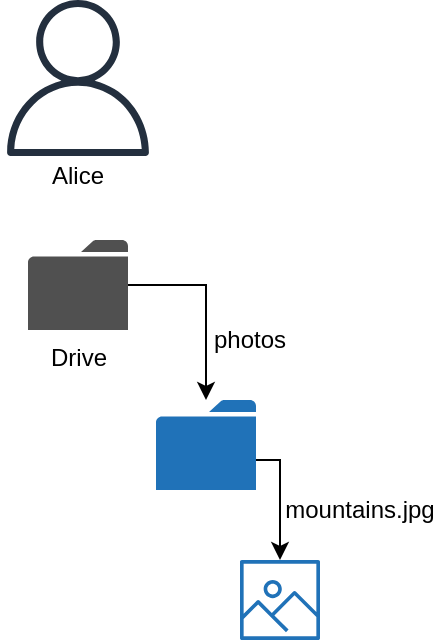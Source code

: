 <mxfile version="14.1.8" type="device"><diagram id="g3J1ekXGROOLExW3GLxt" name="Seite-1"><mxGraphModel dx="907" dy="807" grid="1" gridSize="10" guides="1" tooltips="1" connect="1" arrows="1" fold="1" page="1" pageScale="1" pageWidth="827" pageHeight="1169" math="0" shadow="0"><root><mxCell id="0"/><mxCell id="1" parent="0"/><mxCell id="epE2G2SlUqCjJAG2-Jjr-4" value="" style="outlineConnect=0;fontColor=#232F3E;gradientColor=none;fillColor=#232F3E;strokeColor=none;dashed=0;verticalLabelPosition=bottom;verticalAlign=top;align=center;html=1;fontSize=12;fontStyle=0;aspect=fixed;pointerEvents=1;shape=mxgraph.aws4.user;" vertex="1" parent="1"><mxGeometry x="120" y="200" width="78" height="78" as="geometry"/></mxCell><mxCell id="epE2G2SlUqCjJAG2-Jjr-5" value="Alice" style="text;html=1;strokeColor=none;fillColor=none;align=center;verticalAlign=middle;whiteSpace=wrap;rounded=0;" vertex="1" parent="1"><mxGeometry x="139" y="278" width="40" height="20" as="geometry"/></mxCell><mxCell id="epE2G2SlUqCjJAG2-Jjr-10" style="edgeStyle=orthogonalEdgeStyle;rounded=0;orthogonalLoop=1;jettySize=auto;html=1;" edge="1" parent="1" source="epE2G2SlUqCjJAG2-Jjr-8" target="epE2G2SlUqCjJAG2-Jjr-9"><mxGeometry relative="1" as="geometry"><Array as="points"><mxPoint x="223" y="343"/></Array></mxGeometry></mxCell><mxCell id="epE2G2SlUqCjJAG2-Jjr-8" value="Drive" style="pointerEvents=1;shadow=0;dashed=0;html=1;strokeColor=none;fillColor=#505050;labelPosition=center;verticalLabelPosition=bottom;verticalAlign=top;outlineConnect=0;align=center;shape=mxgraph.office.concepts.folder;" vertex="1" parent="1"><mxGeometry x="134" y="320" width="50" height="45" as="geometry"/></mxCell><mxCell id="epE2G2SlUqCjJAG2-Jjr-12" style="edgeStyle=orthogonalEdgeStyle;rounded=0;orthogonalLoop=1;jettySize=auto;html=1;" edge="1" parent="1" source="epE2G2SlUqCjJAG2-Jjr-9" target="epE2G2SlUqCjJAG2-Jjr-11"><mxGeometry relative="1" as="geometry"><mxPoint x="260" y="445" as="sourcePoint"/><Array as="points"><mxPoint x="260" y="430"/></Array></mxGeometry></mxCell><mxCell id="epE2G2SlUqCjJAG2-Jjr-9" value="" style="pointerEvents=1;shadow=0;dashed=0;html=1;strokeColor=none;labelPosition=center;verticalLabelPosition=bottom;verticalAlign=top;outlineConnect=0;align=center;shape=mxgraph.office.concepts.folder;fillColor=#2072B8;" vertex="1" parent="1"><mxGeometry x="198" y="400" width="50" height="45" as="geometry"/></mxCell><mxCell id="epE2G2SlUqCjJAG2-Jjr-11" value="" style="outlineConnect=0;fontColor=#232F3E;gradientColor=none;strokeColor=none;dashed=0;verticalLabelPosition=bottom;verticalAlign=top;align=center;html=1;fontSize=12;fontStyle=0;aspect=fixed;pointerEvents=1;shape=mxgraph.aws4.container_registry_image;fillColor=#2072B8;" vertex="1" parent="1"><mxGeometry x="240" y="480" width="40" height="40" as="geometry"/></mxCell><mxCell id="epE2G2SlUqCjJAG2-Jjr-14" value="photos" style="text;html=1;strokeColor=none;fillColor=none;align=center;verticalAlign=middle;whiteSpace=wrap;rounded=0;" vertex="1" parent="1"><mxGeometry x="220" y="360" width="50" height="20" as="geometry"/></mxCell><mxCell id="epE2G2SlUqCjJAG2-Jjr-15" value="mountains.jpg" style="text;html=1;strokeColor=none;fillColor=none;align=center;verticalAlign=middle;whiteSpace=wrap;rounded=0;" vertex="1" parent="1"><mxGeometry x="260" y="445" width="80" height="20" as="geometry"/></mxCell></root></mxGraphModel></diagram></mxfile>
